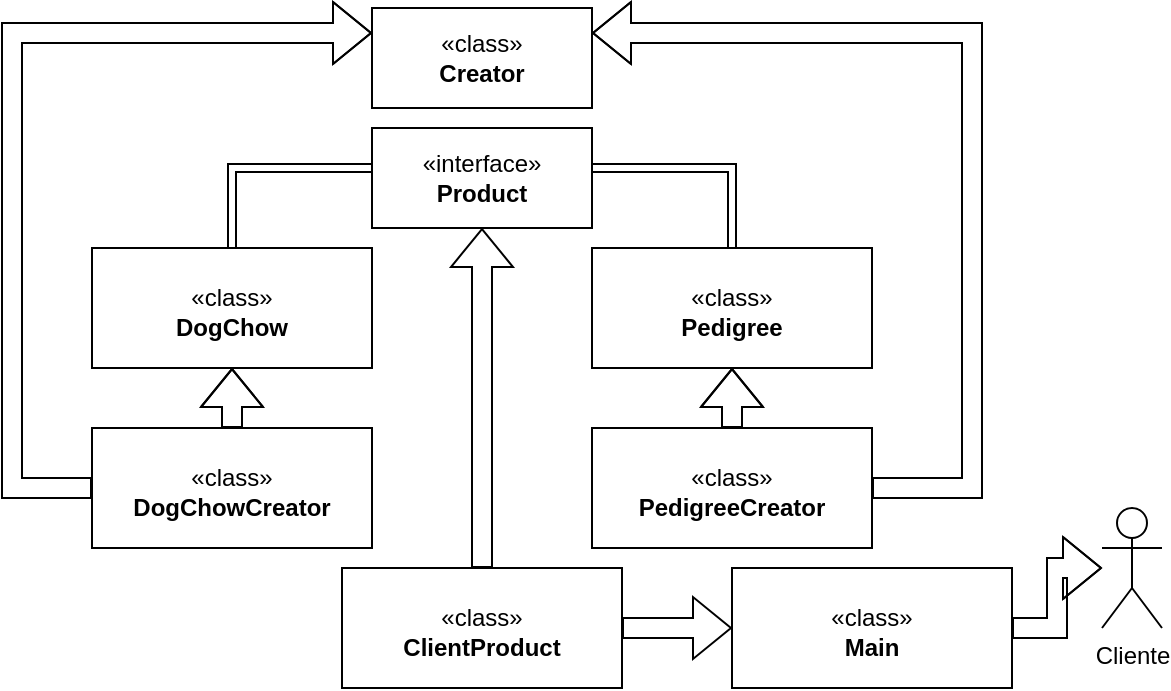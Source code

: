 <mxfile version="21.3.2" type="device">
  <diagram name="Página-1" id="VrtYn4ess4xdo99-X_fA">
    <mxGraphModel dx="778" dy="342" grid="1" gridSize="10" guides="1" tooltips="1" connect="1" arrows="1" fold="1" page="1" pageScale="1" pageWidth="827" pageHeight="1169" math="0" shadow="0">
      <root>
        <mxCell id="0" />
        <mxCell id="1" parent="0" />
        <mxCell id="-gEh20BVdkmrkl_HffnZ-10" style="edgeStyle=orthogonalEdgeStyle;shape=flexArrow;rounded=0;orthogonalLoop=1;jettySize=auto;html=1;entryX=0.5;entryY=1;entryDx=0;entryDy=0;" edge="1" parent="1" source="-gEh20BVdkmrkl_HffnZ-5" target="-gEh20BVdkmrkl_HffnZ-1">
          <mxGeometry relative="1" as="geometry" />
        </mxCell>
        <mxCell id="-gEh20BVdkmrkl_HffnZ-23" style="edgeStyle=orthogonalEdgeStyle;shape=flexArrow;rounded=0;orthogonalLoop=1;jettySize=auto;html=1;entryX=1;entryY=0.25;entryDx=0;entryDy=0;" edge="1" parent="1" source="-gEh20BVdkmrkl_HffnZ-5" target="-gEh20BVdkmrkl_HffnZ-21">
          <mxGeometry relative="1" as="geometry">
            <Array as="points">
              <mxPoint x="500" y="260" />
              <mxPoint x="500" y="33" />
            </Array>
          </mxGeometry>
        </mxCell>
        <mxCell id="-gEh20BVdkmrkl_HffnZ-5" value="&lt;p style=&quot;margin:0px;margin-top:4px;text-align:center;&quot;&gt;&lt;br&gt;«class»&lt;br&gt;&lt;b&gt;PedigreeCreator&lt;/b&gt;&lt;/p&gt;" style="verticalAlign=top;align=left;overflow=fill;fontSize=12;fontFamily=Helvetica;html=1;whiteSpace=wrap;" vertex="1" parent="1">
          <mxGeometry x="310" y="230" width="140" height="60" as="geometry" />
        </mxCell>
        <mxCell id="-gEh20BVdkmrkl_HffnZ-1" value="&lt;p style=&quot;margin:0px;margin-top:4px;text-align:center;&quot;&gt;&lt;br&gt;«class»&lt;br&gt;&lt;b&gt;Pedigree&lt;/b&gt;&lt;/p&gt;" style="verticalAlign=top;align=left;overflow=fill;fontSize=12;fontFamily=Helvetica;html=1;whiteSpace=wrap;" vertex="1" parent="1">
          <mxGeometry x="310" y="140" width="140" height="60" as="geometry" />
        </mxCell>
        <mxCell id="-gEh20BVdkmrkl_HffnZ-6" style="edgeStyle=orthogonalEdgeStyle;shape=link;rounded=0;orthogonalLoop=1;jettySize=auto;html=1;entryX=0.5;entryY=0;entryDx=0;entryDy=0;" edge="1" parent="1" source="-gEh20BVdkmrkl_HffnZ-2" target="-gEh20BVdkmrkl_HffnZ-1">
          <mxGeometry relative="1" as="geometry">
            <Array as="points">
              <mxPoint x="380" y="100" />
            </Array>
          </mxGeometry>
        </mxCell>
        <mxCell id="-gEh20BVdkmrkl_HffnZ-7" style="edgeStyle=orthogonalEdgeStyle;shape=link;rounded=0;orthogonalLoop=1;jettySize=auto;html=1;entryX=0.5;entryY=0;entryDx=0;entryDy=0;" edge="1" parent="1" source="-gEh20BVdkmrkl_HffnZ-2" target="-gEh20BVdkmrkl_HffnZ-3">
          <mxGeometry relative="1" as="geometry">
            <Array as="points">
              <mxPoint x="130" y="100" />
            </Array>
          </mxGeometry>
        </mxCell>
        <mxCell id="-gEh20BVdkmrkl_HffnZ-2" value="«interface»&lt;br&gt;&lt;b&gt;Product&lt;/b&gt;" style="html=1;whiteSpace=wrap;" vertex="1" parent="1">
          <mxGeometry x="200" y="80" width="110" height="50" as="geometry" />
        </mxCell>
        <mxCell id="-gEh20BVdkmrkl_HffnZ-3" value="&lt;p style=&quot;margin:0px;margin-top:4px;text-align:center;&quot;&gt;&lt;br&gt;«class»&lt;br&gt;&lt;b&gt;DogChow&lt;/b&gt;&lt;/p&gt;" style="verticalAlign=top;align=left;overflow=fill;fontSize=12;fontFamily=Helvetica;html=1;whiteSpace=wrap;" vertex="1" parent="1">
          <mxGeometry x="60" y="140" width="140" height="60" as="geometry" />
        </mxCell>
        <mxCell id="-gEh20BVdkmrkl_HffnZ-9" style="edgeStyle=orthogonalEdgeStyle;shape=flexArrow;rounded=0;orthogonalLoop=1;jettySize=auto;html=1;entryX=0.5;entryY=1;entryDx=0;entryDy=0;" edge="1" parent="1" source="-gEh20BVdkmrkl_HffnZ-4" target="-gEh20BVdkmrkl_HffnZ-3">
          <mxGeometry relative="1" as="geometry">
            <mxPoint x="130" y="150" as="targetPoint" />
          </mxGeometry>
        </mxCell>
        <mxCell id="-gEh20BVdkmrkl_HffnZ-22" style="edgeStyle=orthogonalEdgeStyle;shape=flexArrow;rounded=0;orthogonalLoop=1;jettySize=auto;html=1;entryX=0;entryY=0.25;entryDx=0;entryDy=0;" edge="1" parent="1" source="-gEh20BVdkmrkl_HffnZ-4" target="-gEh20BVdkmrkl_HffnZ-21">
          <mxGeometry relative="1" as="geometry">
            <Array as="points">
              <mxPoint x="20" y="260" />
              <mxPoint x="20" y="33" />
            </Array>
          </mxGeometry>
        </mxCell>
        <mxCell id="-gEh20BVdkmrkl_HffnZ-4" value="&lt;p style=&quot;margin:0px;margin-top:4px;text-align:center;&quot;&gt;&lt;br&gt;«class»&lt;br&gt;&lt;b&gt;DogChowCreator&lt;/b&gt;&lt;/p&gt;" style="verticalAlign=top;align=left;overflow=fill;fontSize=12;fontFamily=Helvetica;html=1;whiteSpace=wrap;" vertex="1" parent="1">
          <mxGeometry x="60" y="230" width="140" height="60" as="geometry" />
        </mxCell>
        <mxCell id="-gEh20BVdkmrkl_HffnZ-13" style="edgeStyle=orthogonalEdgeStyle;shape=flexArrow;rounded=0;orthogonalLoop=1;jettySize=auto;html=1;entryX=0.5;entryY=1;entryDx=0;entryDy=0;" edge="1" parent="1" source="-gEh20BVdkmrkl_HffnZ-11" target="-gEh20BVdkmrkl_HffnZ-2">
          <mxGeometry relative="1" as="geometry" />
        </mxCell>
        <mxCell id="-gEh20BVdkmrkl_HffnZ-15" style="edgeStyle=orthogonalEdgeStyle;shape=flexArrow;rounded=0;orthogonalLoop=1;jettySize=auto;html=1;entryX=0;entryY=0.5;entryDx=0;entryDy=0;" edge="1" parent="1" source="-gEh20BVdkmrkl_HffnZ-11" target="-gEh20BVdkmrkl_HffnZ-14">
          <mxGeometry relative="1" as="geometry" />
        </mxCell>
        <mxCell id="-gEh20BVdkmrkl_HffnZ-11" value="&lt;p style=&quot;margin:0px;margin-top:4px;text-align:center;&quot;&gt;&lt;br&gt;«class»&lt;br&gt;&lt;b&gt;ClientProduct&lt;/b&gt;&lt;/p&gt;" style="verticalAlign=top;align=left;overflow=fill;fontSize=12;fontFamily=Helvetica;html=1;whiteSpace=wrap;" vertex="1" parent="1">
          <mxGeometry x="185" y="300" width="140" height="60" as="geometry" />
        </mxCell>
        <mxCell id="-gEh20BVdkmrkl_HffnZ-17" style="edgeStyle=orthogonalEdgeStyle;shape=flexArrow;rounded=0;orthogonalLoop=1;jettySize=auto;html=1;" edge="1" parent="1" source="-gEh20BVdkmrkl_HffnZ-14" target="-gEh20BVdkmrkl_HffnZ-18">
          <mxGeometry relative="1" as="geometry">
            <mxPoint x="580" y="300" as="targetPoint" />
          </mxGeometry>
        </mxCell>
        <mxCell id="-gEh20BVdkmrkl_HffnZ-14" value="&lt;p style=&quot;margin:0px;margin-top:4px;text-align:center;&quot;&gt;&lt;br&gt;«class»&lt;br&gt;&lt;b&gt;Main&lt;/b&gt;&lt;/p&gt;" style="verticalAlign=top;align=left;overflow=fill;fontSize=12;fontFamily=Helvetica;html=1;whiteSpace=wrap;" vertex="1" parent="1">
          <mxGeometry x="380" y="300" width="140" height="60" as="geometry" />
        </mxCell>
        <mxCell id="-gEh20BVdkmrkl_HffnZ-18" value="Cliente" style="shape=umlActor;verticalLabelPosition=bottom;verticalAlign=top;html=1;" vertex="1" parent="1">
          <mxGeometry x="565" y="270" width="30" height="60" as="geometry" />
        </mxCell>
        <mxCell id="-gEh20BVdkmrkl_HffnZ-21" value="«class»&lt;br&gt;&lt;b&gt;Creator&lt;/b&gt;" style="html=1;whiteSpace=wrap;" vertex="1" parent="1">
          <mxGeometry x="200" y="20" width="110" height="50" as="geometry" />
        </mxCell>
      </root>
    </mxGraphModel>
  </diagram>
</mxfile>
